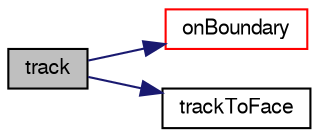 digraph "track"
{
  bgcolor="transparent";
  edge [fontname="FreeSans",fontsize="10",labelfontname="FreeSans",labelfontsize="10"];
  node [fontname="FreeSans",fontsize="10",shape=record];
  rankdir="LR";
  Node4854 [label="track",height=0.2,width=0.4,color="black", fillcolor="grey75", style="filled", fontcolor="black"];
  Node4854 -> Node4855 [color="midnightblue",fontsize="10",style="solid",fontname="FreeSans"];
  Node4855 [label="onBoundary",height=0.2,width=0.4,color="red",URL="$a23586.html#a07a8bb416d63ff1cc9b252c0c74cda13",tooltip="Is the particle on the boundary/(or outside the domain)? "];
  Node4854 -> Node4857 [color="midnightblue",fontsize="10",style="solid",fontname="FreeSans"];
  Node4857 [label="trackToFace",height=0.2,width=0.4,color="black",URL="$a23586.html#aabb055127a8bfdd7c92b88d0697ae8d1",tooltip="Track particle to a given position and returns 1.0 if the. "];
}

